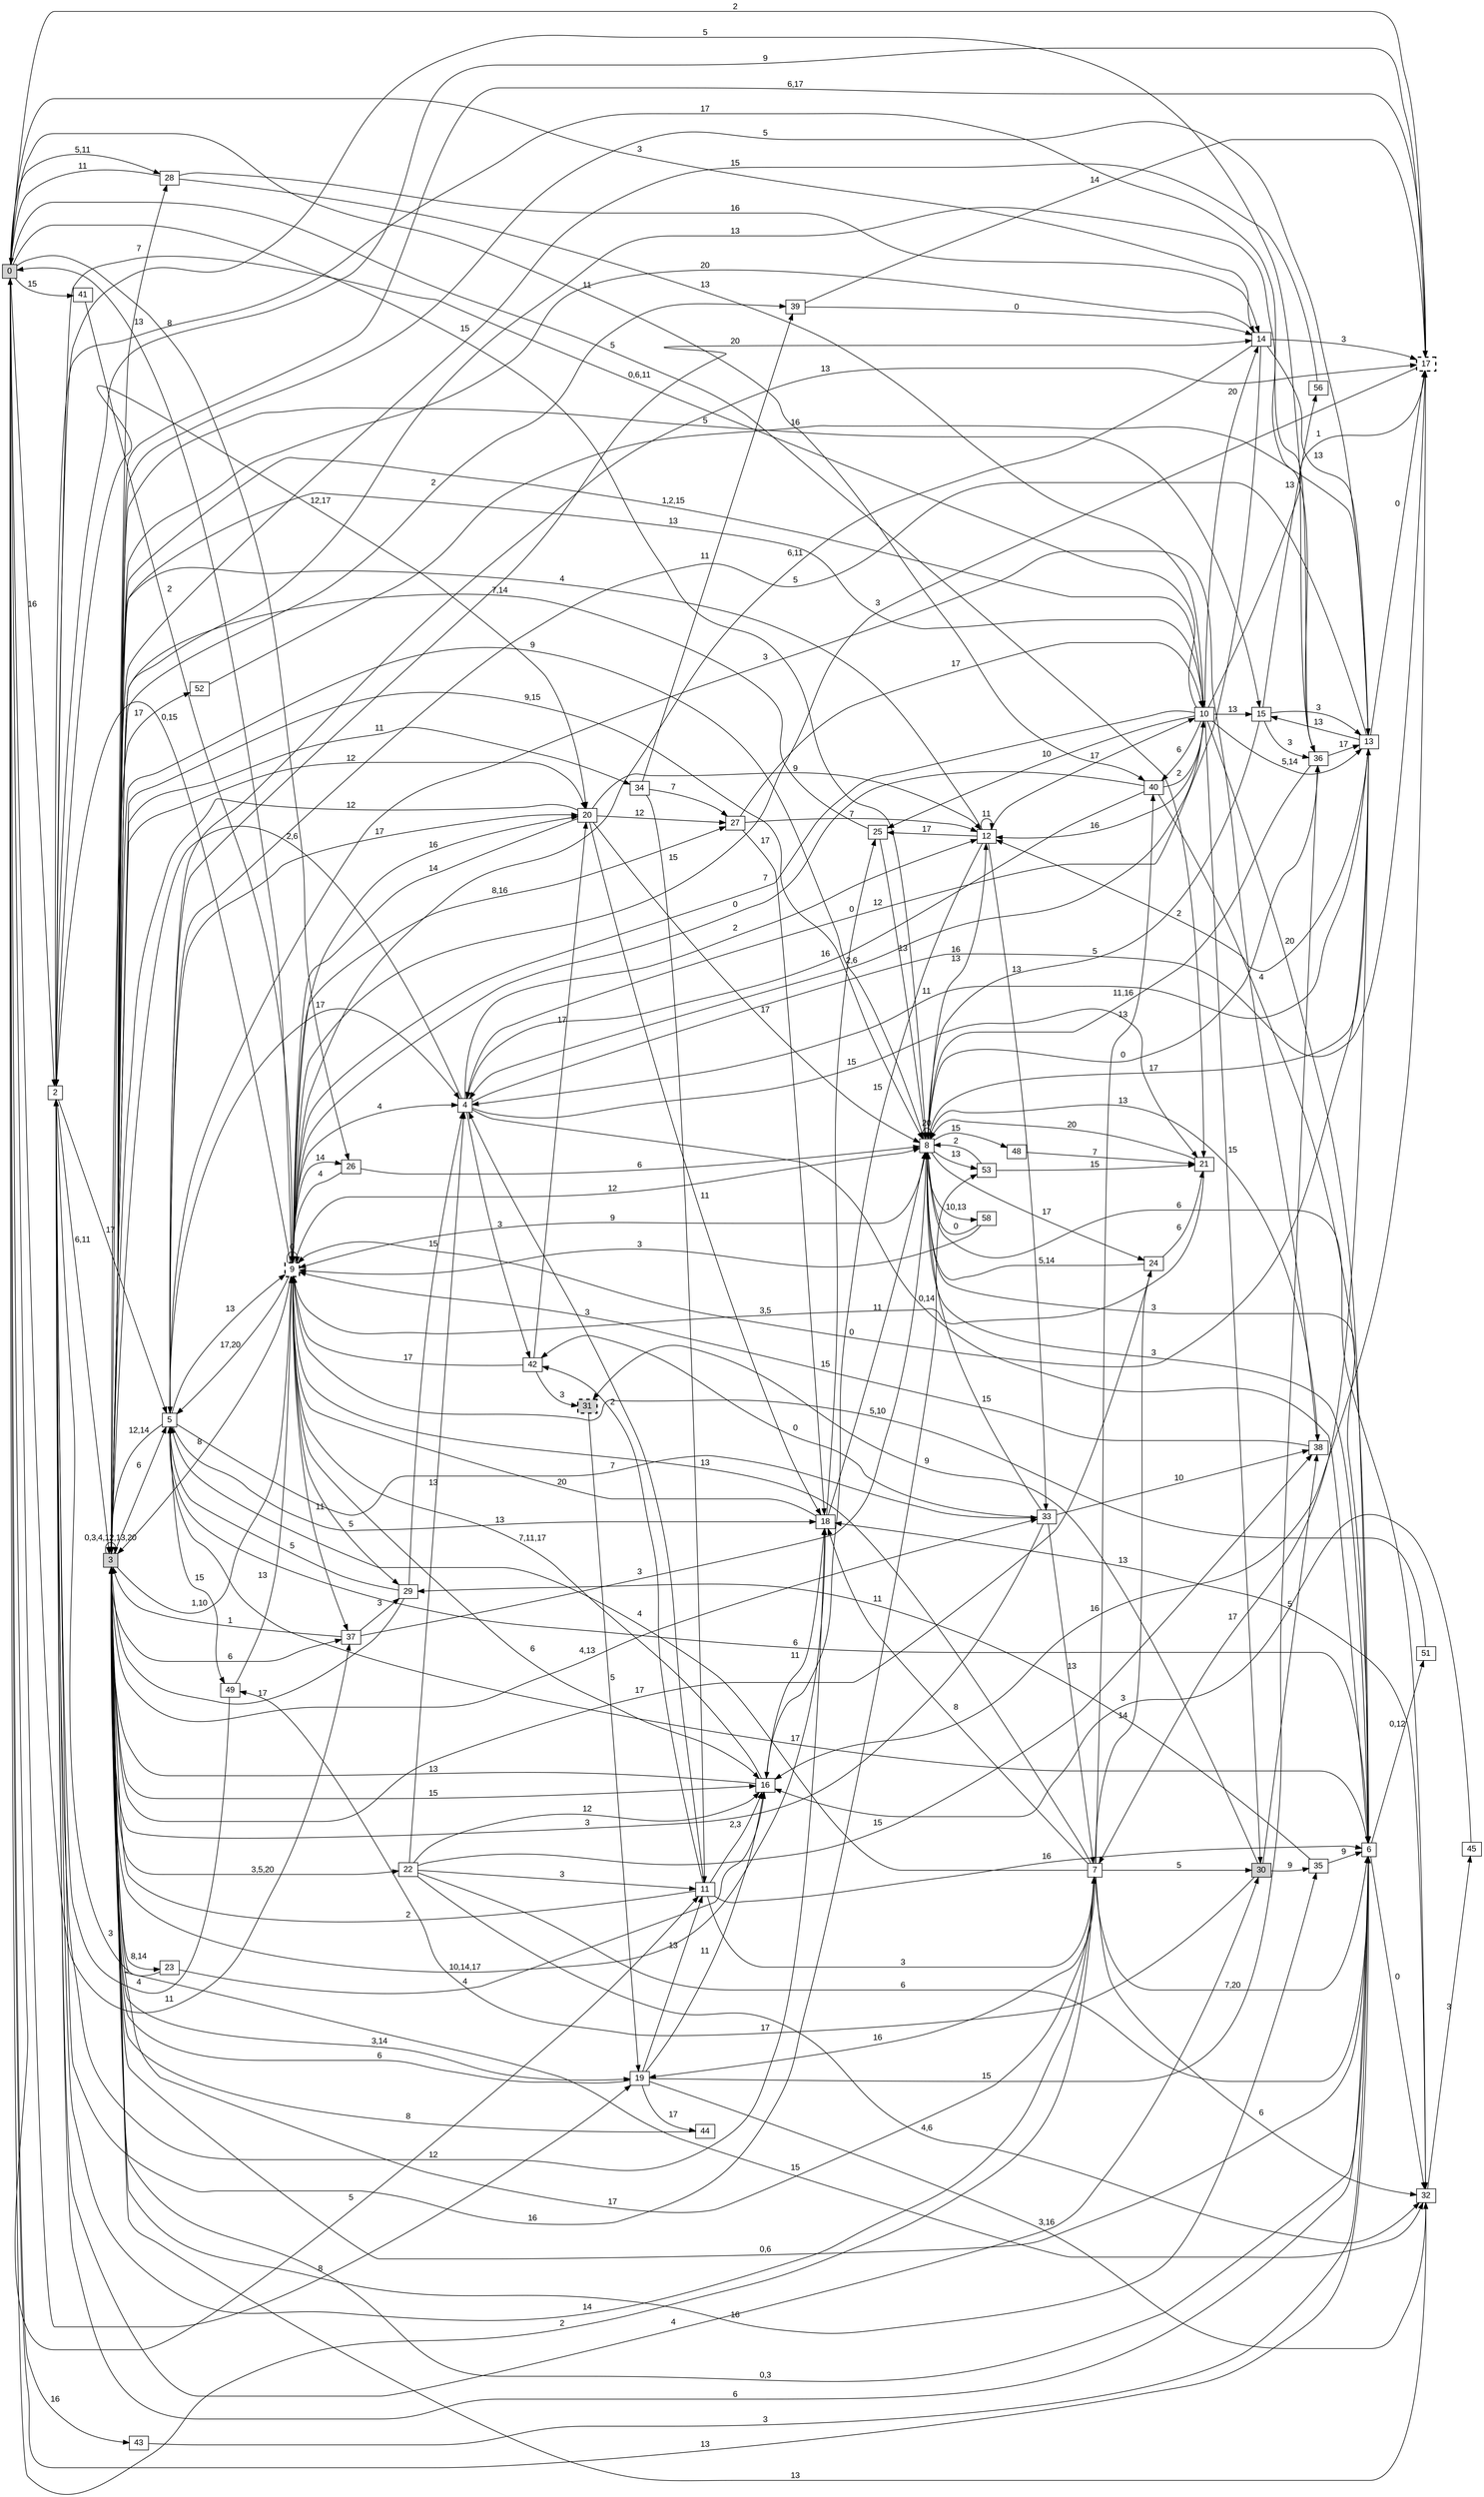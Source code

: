 digraph "NDFA" {
  rankdir=LR
  node [shape=box width=0.1 height=0.1 fontname=Arial]
  edge [fontname=Arial]
/* Estados */
 s0 [label="0" style="filled"] /* I:1 F:0 D:0 */
 s2 [label="2" ] /* I:0 F:0 D:0 */
 s3 [label="3" style="filled"] /* I:1 F:0 D:0 */
 s4 [label="4" ] /* I:0 F:0 D:0 */
 s5 [label="5" ] /* I:0 F:0 D:0 */
 s6 [label="6" ] /* I:0 F:0 D:0 */
 s7 [label="7" ] /* I:0 F:0 D:0 */
 s8 [label="8" ] /* I:0 F:0 D:0 */
 s9 [label="9" style="bold,dashed"] /* I:0 F:1 D:0 */
 s10 [label="10" ] /* I:0 F:0 D:0 */
 s11 [label="11" ] /* I:0 F:0 D:0 */
 s12 [label="12" ] /* I:0 F:0 D:0 */
 s13 [label="13" ] /* I:0 F:0 D:0 */
 s14 [label="14" ] /* I:0 F:0 D:0 */
 s15 [label="15" ] /* I:0 F:0 D:0 */
 s16 [label="16" ] /* I:0 F:0 D:0 */
 s17 [label="17" style="bold,dashed"] /* I:0 F:1 D:0 */
 s18 [label="18" ] /* I:0 F:0 D:0 */
 s19 [label="19" ] /* I:0 F:0 D:0 */
 s20 [label="20" ] /* I:0 F:0 D:0 */
 s21 [label="21" ] /* I:0 F:0 D:0 */
 s22 [label="22" ] /* I:0 F:0 D:0 */
 s23 [label="23" ] /* I:0 F:0 D:0 */
 s24 [label="24" ] /* I:0 F:0 D:0 */
 s25 [label="25" ] /* I:0 F:0 D:0 */
 s26 [label="26" ] /* I:0 F:0 D:0 */
 s27 [label="27" ] /* I:0 F:0 D:0 */
 s28 [label="28" ] /* I:0 F:0 D:0 */
 s29 [label="29" ] /* I:0 F:0 D:0 */
 s30 [label="30" style="filled"] /* I:1 F:0 D:0 */
 s31 [label="31" style="filled,bold,dashed"] /* I:1 F:1 D:0 */
 s32 [label="32" ] /* I:0 F:0 D:0 */
 s33 [label="33" ] /* I:0 F:0 D:0 */
 s34 [label="34" ] /* I:0 F:0 D:0 */
 s35 [label="35" ] /* I:0 F:0 D:0 */
 s36 [label="36" ] /* I:0 F:0 D:0 */
 s37 [label="37" ] /* I:0 F:0 D:0 */
 s38 [label="38" ] /* I:0 F:0 D:0 */
 s39 [label="39" ] /* I:0 F:0 D:0 */
 s40 [label="40" ] /* I:0 F:0 D:0 */
 s41 [label="41" ] /* I:0 F:0 D:0 */
 s42 [label="42" ] /* I:0 F:0 D:0 */
 s43 [label="43" ] /* I:0 F:0 D:0 */
 s44 [label="44" ] /* I:0 F:0 D:0 */
 s45 [label="45" ] /* I:0 F:0 D:0 */
 s48 [label="48" ] /* I:0 F:0 D:0 */
 s49 [label="49" ] /* I:0 F:0 D:0 */
 s51 [label="51" ] /* I:0 F:0 D:0 */
 s52 [label="52" ] /* I:0 F:0 D:0 */
 s53 [label="53" ] /* I:0 F:0 D:0 */
 s56 [label="56" ] /* I:0 F:0 D:0 */
 s58 [label="58" ] /* I:0 F:0 D:0 */
/* Transiciones */
  s0 -> s2 [label="16"]
  s0 -> s7 [label="2"]
  s0 -> s8 [label="15"]
  s0 -> s11 [label="5"]
  s0 -> s14 [label="3"]
  s0 -> s17 [label="2"]
  s0 -> s19 [label="8"]
  s0 -> s21 [label="5"]
  s0 -> s26 [label="8"]
  s0 -> s28 [label="5,11"]
  s0 -> s37 [label="11"]
  s0 -> s40 [label="11"]
  s0 -> s41 [label="15"]
  s0 -> s43 [label="16"]
  s2 -> s3 [label="6,11"]
  s2 -> s5 [label="17"]
  s2 -> s6 [label="6"]
  s2 -> s17 [label="9"]
  s2 -> s18 [label="12"]
  s2 -> s20 [label="12,17"]
  s2 -> s30 [label="4"]
  s2 -> s36 [label="17"]
  s2 -> s53 [label="16"]
  s3 -> s3 [label="0,3,4,12,13,20"]
  s3 -> s5 [label="6"]
  s3 -> s6 [label="0,3"]
  s3 -> s7 [label="17"]
  s3 -> s8 [label="9,15"]
  s3 -> s9 [label="1,10"]
  s3 -> s10 [label="1,2,15"]
  s3 -> s15 [label="5"]
  s3 -> s16 [label="15"]
  s3 -> s19 [label="3,14"]
  s3 -> s20 [label="12"]
  s3 -> s22 [label="3,5,20"]
  s3 -> s23 [label="8,14"]
  s3 -> s28 [label="7"]
  s3 -> s32 [label="15"]
  s3 -> s33 [label="4,13"]
  s3 -> s34 [label="11"]
  s3 -> s35 [label="16"]
  s3 -> s36 [label="13"]
  s3 -> s37 [label="6"]
  s3 -> s39 [label="2"]
  s3 -> s52 [label="17"]
  s4 -> s3 [label="2,6"]
  s4 -> s6 [label="0,14"]
  s4 -> s12 [label="2"]
  s4 -> s17 [label="16"]
  s4 -> s21 [label="15"]
  s4 -> s42 [label="3"]
  s5 -> s3 [label="12,14"]
  s5 -> s4 [label="17"]
  s5 -> s6 [label="6"]
  s5 -> s9 [label="13"]
  s5 -> s14 [label="20"]
  s5 -> s17 [label="13"]
  s5 -> s18 [label="13"]
  s5 -> s20 [label="17"]
  s5 -> s33 [label="7"]
  s5 -> s49 [label="15"]
  s6 -> s0 [label="13"]
  s6 -> s3 [label="0,6"]
  s6 -> s5 [label="17"]
  s6 -> s8 [label="3"]
  s6 -> s32 [label="0"]
  s6 -> s51 [label="0,12"]
  s7 -> s2 [label="14"]
  s7 -> s5 [label="4"]
  s7 -> s6 [label="7,20"]
  s7 -> s9 [label="13"]
  s7 -> s18 [label="8"]
  s7 -> s19 [label="16"]
  s7 -> s24 [label="14"]
  s7 -> s30 [label="5"]
  s7 -> s32 [label="6"]
  s7 -> s40 [label="13"]
  s8 -> s3 [label="9"]
  s8 -> s6 [label="3"]
  s8 -> s8 [label="20"]
  s8 -> s9 [label="9"]
  s8 -> s12 [label="13"]
  s8 -> s13 [label="17"]
  s8 -> s24 [label="17"]
  s8 -> s32 [label="6"]
  s8 -> s36 [label="0"]
  s8 -> s38 [label="13"]
  s8 -> s48 [label="15"]
  s8 -> s53 [label="13"]
  s8 -> s58 [label="10,13"]
  s9 -> s0 [label="13"]
  s9 -> s2 [label="0,15"]
  s9 -> s3 [label="8"]
  s9 -> s4 [label="4"]
  s9 -> s5 [label="17,20"]
  s9 -> s8 [label="12"]
  s9 -> s9 [label="0"]
  s9 -> s16 [label="6"]
  s9 -> s20 [label="16"]
  s9 -> s26 [label="14"]
  s9 -> s27 [label="8,16"]
  s9 -> s29 [label="5"]
  s9 -> s37 [label="11"]
  s10 -> s2 [label="0,6,11"]
  s10 -> s3 [label="13"]
  s10 -> s4 [label="2,6"]
  s10 -> s6 [label="20"]
  s10 -> s9 [label="7"]
  s10 -> s12 [label="16"]
  s10 -> s13 [label="5,14"]
  s10 -> s14 [label="20"]
  s10 -> s15 [label="13"]
  s10 -> s17 [label="1"]
  s10 -> s25 [label="10"]
  s10 -> s30 [label="15"]
  s10 -> s40 [label="6"]
  s11 -> s3 [label="2"]
  s11 -> s4 [label="3"]
  s11 -> s6 [label="16"]
  s11 -> s7 [label="3"]
  s11 -> s16 [label="2,3"]
  s11 -> s42 [label="2"]
  s12 -> s3 [label="4"]
  s12 -> s10 [label="17"]
  s12 -> s12 [label="11"]
  s12 -> s16 [label="15"]
  s12 -> s25 [label="17"]
  s12 -> s33 [label="13"]
  s13 -> s3 [label="5"]
  s13 -> s4 [label="11"]
  s13 -> s5 [label="5"]
  s13 -> s7 [label="17"]
  s13 -> s9 [label="0"]
  s13 -> s12 [label="2"]
  s13 -> s15 [label="13"]
  s13 -> s17 [label="0"]
  s14 -> s3 [label="20"]
  s14 -> s4 [label="12"]
  s14 -> s9 [label="6,11"]
  s14 -> s13 [label="13"]
  s14 -> s17 [label="3"]
  s15 -> s8 [label="5"]
  s15 -> s13 [label="3"]
  s15 -> s36 [label="3"]
  s15 -> s56 [label="13"]
  s16 -> s3 [label="13"]
  s16 -> s9 [label="7,11,17"]
  s16 -> s18 [label="11"]
  s17 -> s3 [label="6,17"]
  s17 -> s9 [label="3"]
  s17 -> s16 [label="16"]
  s18 -> s3 [label="10,14,17"]
  s18 -> s8 [label="11"]
  s18 -> s9 [label="20"]
  s18 -> s25 [label="0"]
  s19 -> s3 [label="6"]
  s19 -> s11 [label="13"]
  s19 -> s16 [label="11"]
  s19 -> s32 [label="3,16"]
  s19 -> s36 [label="15"]
  s19 -> s44 [label="17"]
  s20 -> s3 [label="12"]
  s20 -> s8 [label="17"]
  s20 -> s9 [label="14"]
  s20 -> s12 [label="9"]
  s20 -> s18 [label="11"]
  s20 -> s27 [label="12"]
  s21 -> s8 [label="20"]
  s21 -> s9 [label="3,5"]
  s22 -> s4 [label="13"]
  s22 -> s6 [label="6"]
  s22 -> s11 [label="3"]
  s22 -> s16 [label="12"]
  s22 -> s32 [label="4,6"]
  s22 -> s38 [label="15"]
  s23 -> s2 [label="3"]
  s23 -> s16 [label="4"]
  s24 -> s3 [label="17"]
  s24 -> s8 [label="5,14"]
  s24 -> s21 [label="6"]
  s25 -> s3 [label="7,14"]
  s25 -> s8 [label="13"]
  s26 -> s8 [label="6"]
  s26 -> s9 [label="4"]
  s27 -> s10 [label="17"]
  s27 -> s12 [label="7"]
  s27 -> s18 [label="17"]
  s28 -> s0 [label="11"]
  s28 -> s10 [label="13"]
  s28 -> s14 [label="16"]
  s29 -> s3 [label="17"]
  s29 -> s4 [label="15"]
  s29 -> s5 [label="5"]
  s30 -> s31 [label="9"]
  s30 -> s35 [label="9"]
  s30 -> s38 [label="5"]
  s30 -> s49 [label="17"]
  s31 -> s19 [label="5"]
  s32 -> s3 [label="13"]
  s32 -> s18 [label="13"]
  s32 -> s45 [label="3"]
  s33 -> s3 [label="3"]
  s33 -> s7 [label="13"]
  s33 -> s8 [label="15"]
  s33 -> s38 [label="10"]
  s33 -> s42 [label="0"]
  s34 -> s11 [label="15"]
  s34 -> s27 [label="7"]
  s34 -> s39 [label="11"]
  s35 -> s6 [label="9"]
  s35 -> s29 [label="11"]
  s36 -> s2 [label="5"]
  s36 -> s8 [label="11,16"]
  s36 -> s13 [label="17"]
  s37 -> s3 [label="1"]
  s37 -> s8 [label="3"]
  s37 -> s29 [label="3"]
  s38 -> s5 [label="3"]
  s38 -> s9 [label="15"]
  s39 -> s14 [label="0"]
  s39 -> s17 [label="14"]
  s40 -> s4 [label="16"]
  s40 -> s6 [label="4"]
  s40 -> s9 [label="0"]
  s40 -> s10 [label="2"]
  s41 -> s9 [label="2"]
  s42 -> s9 [label="17"]
  s42 -> s20 [label="17"]
  s42 -> s31 [label="3"]
  s43 -> s6 [label="3"]
  s44 -> s3 [label="8"]
  s45 -> s16 [label="3"]
  s48 -> s21 [label="7"]
  s49 -> s2 [label="4"]
  s49 -> s9 [label="13"]
  s51 -> s9 [label="5,10"]
  s52 -> s13 [label="16"]
  s53 -> s8 [label="2"]
  s53 -> s21 [label="15"]
  s56 -> s3 [label="15"]
  s58 -> s8 [label="0"]
  s58 -> s9 [label="3"]
}
